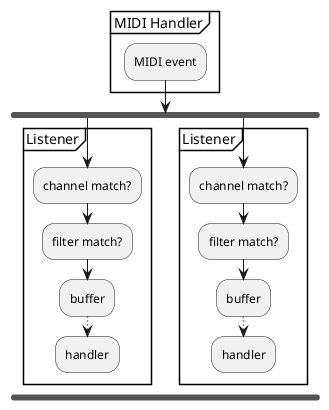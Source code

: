 @startuml

partition "MIDI Handler" {
  :MIDI event;
}

fork

  partition "Listener" {
    :channel match?;
    :filter match?;
    :buffer;
    -[dotted]->
    :handler;
    detach
  }

fork again

  partition "Listener" {
    :channel match?;
    :filter match?;
    :buffer;
    -[dotted]->
    :handler;
    detach
  }

end fork

@enduml

